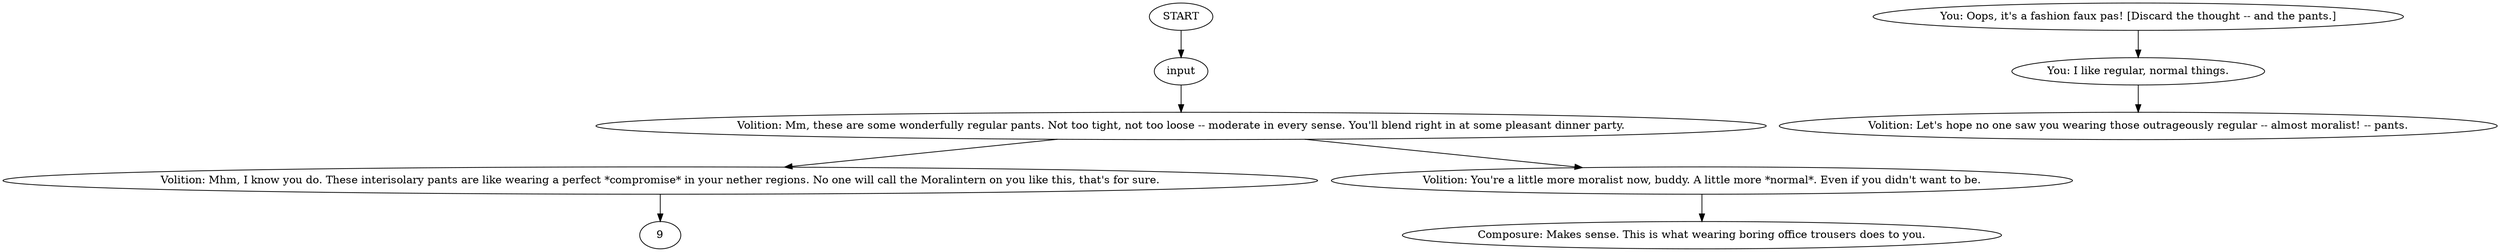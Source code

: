 # COAST ORB / wearing interisolary pants
# Putting the pants on gives a one time +1 to Kingdom of Conscience, you moralist douche. This is edited now.
# ==================================================
digraph G {
	  0 [label="START"];
	  1 [label="input"];
	  2 [label="Composure: Makes sense. This is what wearing boring office trousers does to you."];
	  3 [label="Volition: Mm, these are some wonderfully regular pants. Not too tight, not too loose -- moderate in every sense. You'll blend right in at some pleasant dinner party."];
	  4 [label="You: Oops, it's a fashion faux pas! [Discard the thought -- and the pants.]"];
	  5 [label="Volition: Mhm, I know you do. These interisolary pants are like wearing a perfect *compromise* in your nether regions. No one will call the Moralintern on you like this, that's for sure."];
	  6 [label="Volition: Let's hope no one saw you wearing those outrageously regular -- almost moralist! -- pants."];
	  7 [label="You: I like regular, normal things."];
	  8 [label="Volition: You're a little more moralist now, buddy. A little more *normal*. Even if you didn't want to be."];
	  0 -> 1
	  1 -> 3
	  3 -> 8
	  3 -> 5
	  4 -> 7
	  5 -> 9
	  7 -> 6
	  8 -> 2
}

